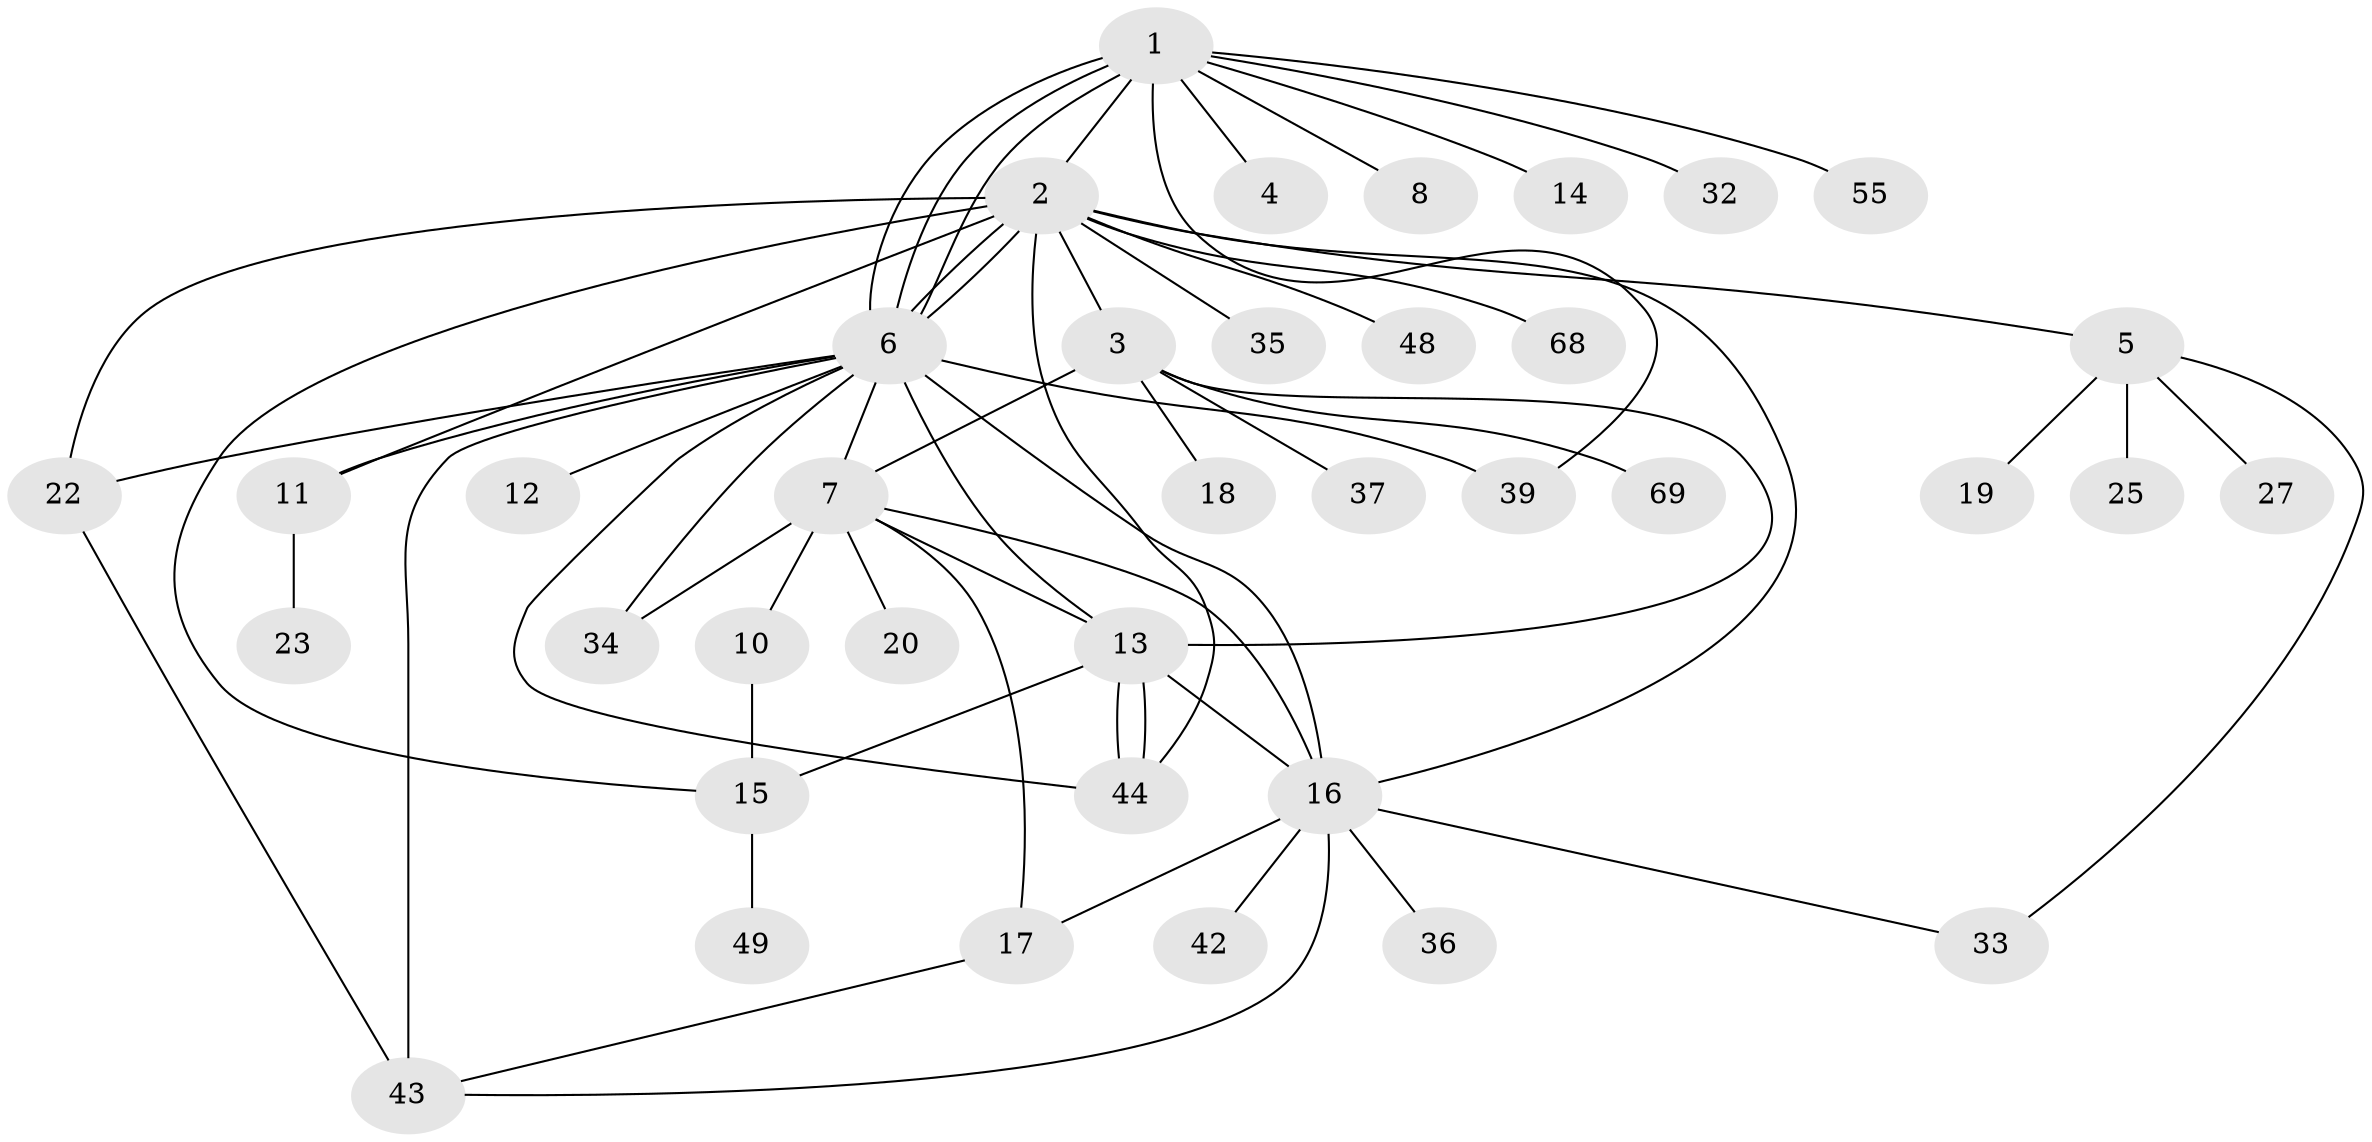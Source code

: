 // original degree distribution, {11: 0.02631578947368421, 14: 0.013157894736842105, 6: 0.02631578947368421, 1: 0.4605263157894737, 5: 0.02631578947368421, 19: 0.013157894736842105, 2: 0.2236842105263158, 9: 0.039473684210526314, 3: 0.11842105263157894, 4: 0.05263157894736842}
// Generated by graph-tools (version 1.1) at 2025/14/03/09/25 04:14:43]
// undirected, 38 vertices, 61 edges
graph export_dot {
graph [start="1"]
  node [color=gray90,style=filled];
  1;
  2;
  3;
  4;
  5;
  6 [super="+57+58+52+59+31+21+45+40"];
  7 [super="+9"];
  8;
  10;
  11 [super="+54+71+26"];
  12;
  13;
  14;
  15 [super="+46+50"];
  16 [super="+24"];
  17 [super="+70"];
  18;
  19;
  20;
  22 [super="+30"];
  23 [super="+41"];
  25;
  27;
  32;
  33 [super="+73+47"];
  34 [super="+51"];
  35 [super="+60"];
  36;
  37;
  39;
  42;
  43 [super="+56"];
  44;
  48;
  49 [super="+76"];
  55;
  68;
  69;
  1 -- 2;
  1 -- 4;
  1 -- 6 [weight=2];
  1 -- 6;
  1 -- 6;
  1 -- 8;
  1 -- 14;
  1 -- 32;
  1 -- 39;
  1 -- 55;
  2 -- 3;
  2 -- 5;
  2 -- 6;
  2 -- 6;
  2 -- 11 [weight=2];
  2 -- 16;
  2 -- 22;
  2 -- 35;
  2 -- 44;
  2 -- 48;
  2 -- 68;
  2 -- 15;
  3 -- 13;
  3 -- 18;
  3 -- 37;
  3 -- 69;
  3 -- 7;
  5 -- 19;
  5 -- 25;
  5 -- 27;
  5 -- 33;
  6 -- 7;
  6 -- 12;
  6 -- 13 [weight=2];
  6 -- 22;
  6 -- 34;
  6 -- 39;
  6 -- 43 [weight=2];
  6 -- 11;
  6 -- 44;
  6 -- 16;
  7 -- 34;
  7 -- 10;
  7 -- 13;
  7 -- 16;
  7 -- 17;
  7 -- 20;
  10 -- 15;
  11 -- 23;
  13 -- 44;
  13 -- 44;
  13 -- 15;
  13 -- 16;
  15 -- 49;
  16 -- 33;
  16 -- 36;
  16 -- 42 [weight=2];
  16 -- 43;
  16 -- 17;
  17 -- 43;
  22 -- 43;
}
